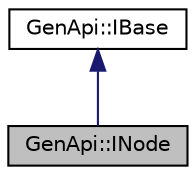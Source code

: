 digraph "GenApi::INode"
{
  edge [fontname="Helvetica",fontsize="10",labelfontname="Helvetica",labelfontsize="10"];
  node [fontname="Helvetica",fontsize="10",shape=record];
  Node1 [label="GenApi::INode",height=0.2,width=0.4,color="black", fillcolor="grey75", style="filled", fontcolor="black"];
  Node2 -> Node1 [dir="back",color="midnightblue",fontsize="10",style="solid",fontname="Helvetica"];
  Node2 [label="GenApi::IBase",height=0.2,width=0.4,color="black", fillcolor="white", style="filled",URL="$struct_gen_api_1_1_i_base.html",tooltip="Base interface common to all nodes. "];
}
